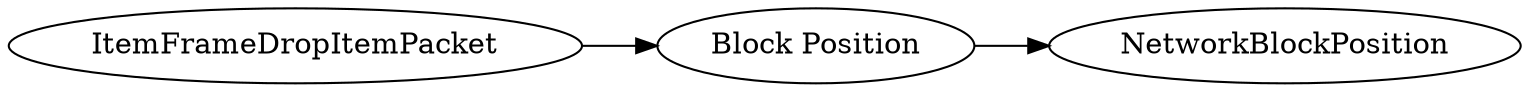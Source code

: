 digraph "ItemFrameDropItemPacket" {
rankdir = LR
0
0 -> 1
1 -> 2

0 [label="ItemFrameDropItemPacket",comment="name: \"ItemFrameDropItemPacket\", typeName: \"\", id: 0, branchId: 71, recurseId: -1, attributes: 0, notes: \"\""];
1 [label="Block Position",comment="name: \"Block Position\", typeName: \"NetworkBlockPosition\", id: 1, branchId: 0, recurseId: -1, attributes: 256, notes: \"\""];
2 [label="NetworkBlockPosition",comment="name: \"NetworkBlockPosition\", typeName: \"\", id: 2, branchId: 0, recurseId: -1, attributes: 512, notes: \"\""];
{ rank = max;2}

}
